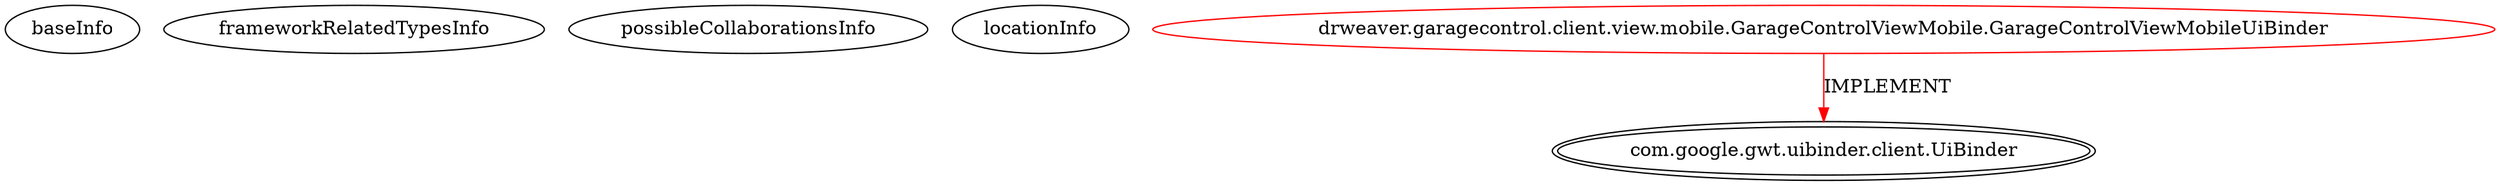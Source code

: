 digraph {
baseInfo[graphId=1310,category="extension_graph",isAnonymous=false,possibleRelation=false]
frameworkRelatedTypesInfo[0="com.google.gwt.uibinder.client.UiBinder"]
possibleCollaborationsInfo[]
locationInfo[projectName="drweaver-gwt_garage_control",filePath="/drweaver-gwt_garage_control/gwt_garage_control-master/src/drweaver/garagecontrol/client/view/mobile/GarageControlViewMobile.java",contextSignature="GarageControlViewMobileUiBinder",graphId="1310"]
0[label="drweaver.garagecontrol.client.view.mobile.GarageControlViewMobile.GarageControlViewMobileUiBinder",vertexType="ROOT_CLIENT_CLASS_DECLARATION",isFrameworkType=false,color=red]
1[label="com.google.gwt.uibinder.client.UiBinder",vertexType="FRAMEWORK_INTERFACE_TYPE",isFrameworkType=true,peripheries=2]
0->1[label="IMPLEMENT",color=red]
}
